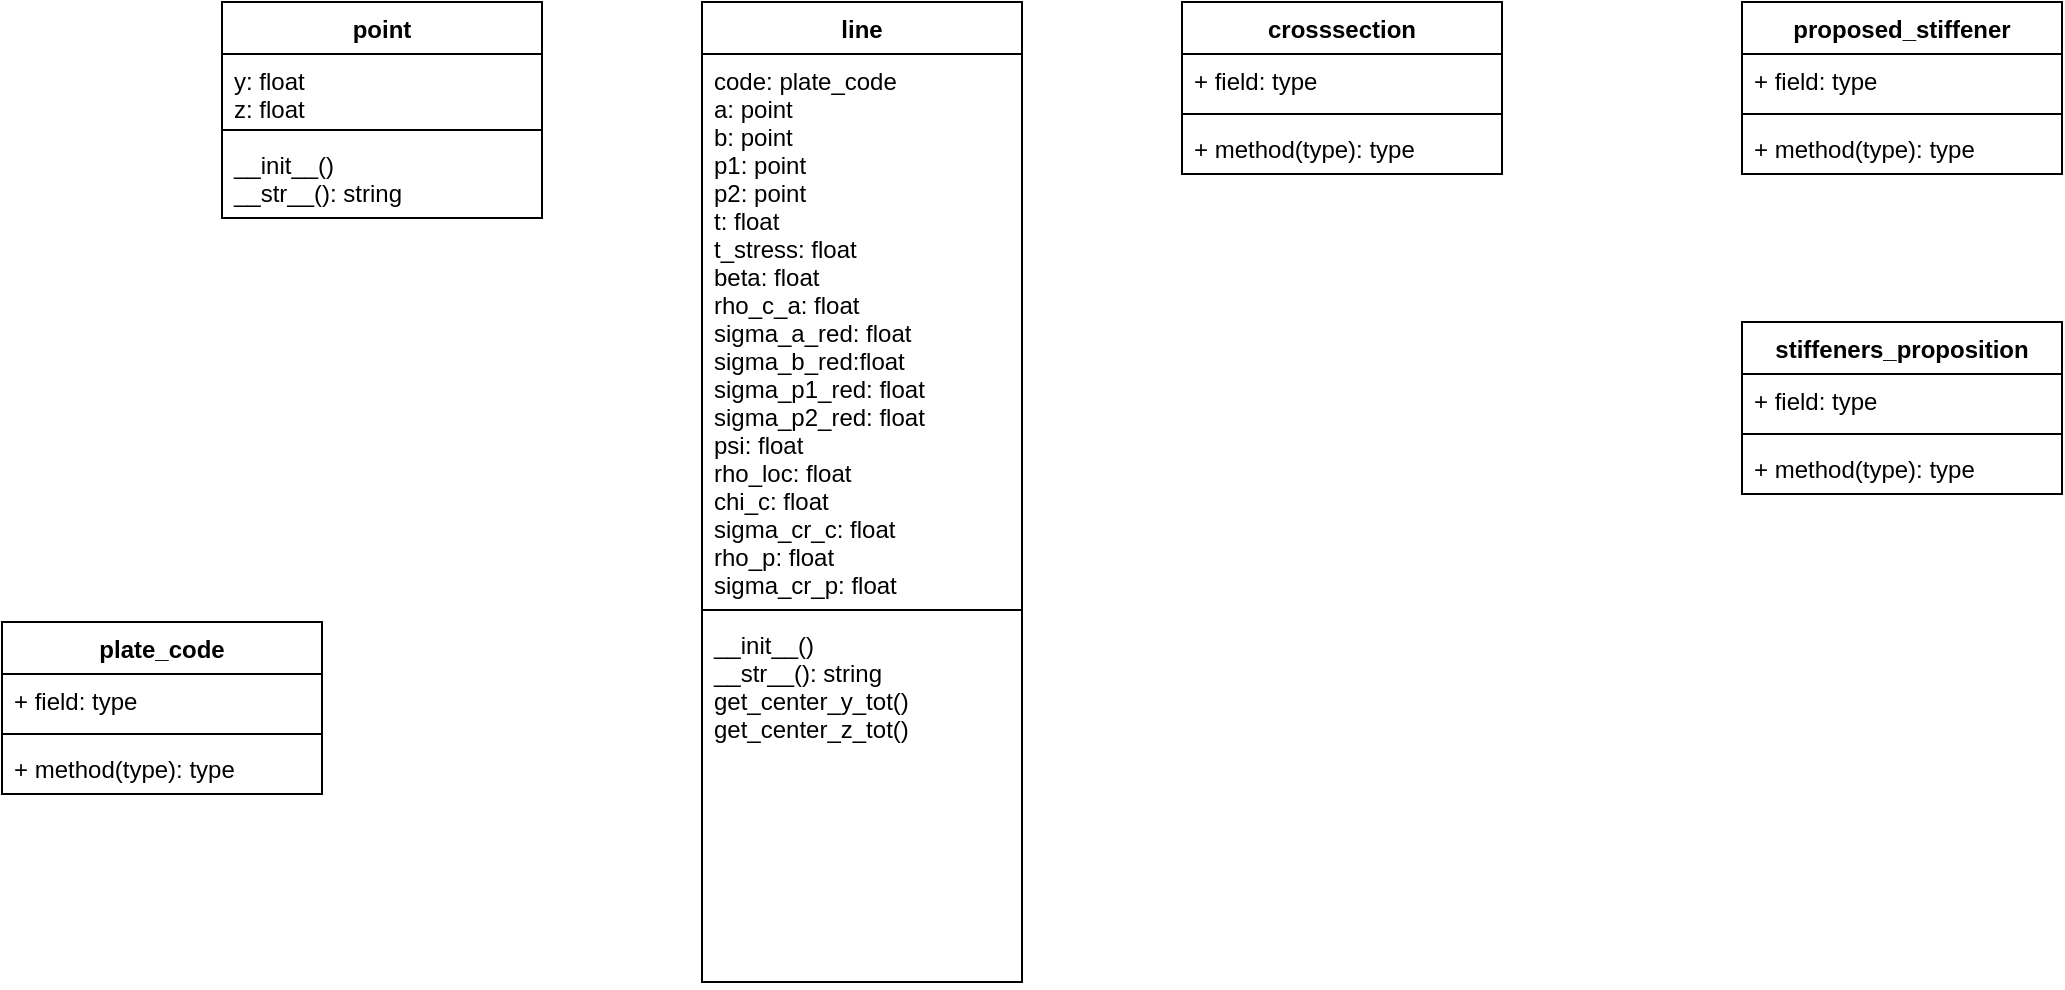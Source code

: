 <mxfile version="14.6.13" type="device"><diagram id="C5RBs43oDa-KdzZeNtuy" name="Page-1"><mxGraphModel dx="2404" dy="814" grid="1" gridSize="10" guides="1" tooltips="1" connect="1" arrows="1" fold="1" page="1" pageScale="1" pageWidth="827" pageHeight="1169" math="0" shadow="0"><root><mxCell id="WIyWlLk6GJQsqaUBKTNV-0"/><mxCell id="WIyWlLk6GJQsqaUBKTNV-1" parent="WIyWlLk6GJQsqaUBKTNV-0"/><mxCell id="nxWrUGRuJzSFwZO7PxzI-4" value="crosssection" style="swimlane;fontStyle=1;align=center;verticalAlign=top;childLayout=stackLayout;horizontal=1;startSize=26;horizontalStack=0;resizeParent=1;resizeParentMax=0;resizeLast=0;collapsible=1;marginBottom=0;" vertex="1" parent="WIyWlLk6GJQsqaUBKTNV-1"><mxGeometry x="560" y="240" width="160" height="86" as="geometry"/></mxCell><mxCell id="nxWrUGRuJzSFwZO7PxzI-5" value="+ field: type" style="text;strokeColor=none;fillColor=none;align=left;verticalAlign=top;spacingLeft=4;spacingRight=4;overflow=hidden;rotatable=0;points=[[0,0.5],[1,0.5]];portConstraint=eastwest;" vertex="1" parent="nxWrUGRuJzSFwZO7PxzI-4"><mxGeometry y="26" width="160" height="26" as="geometry"/></mxCell><mxCell id="nxWrUGRuJzSFwZO7PxzI-6" value="" style="line;strokeWidth=1;fillColor=none;align=left;verticalAlign=middle;spacingTop=-1;spacingLeft=3;spacingRight=3;rotatable=0;labelPosition=right;points=[];portConstraint=eastwest;" vertex="1" parent="nxWrUGRuJzSFwZO7PxzI-4"><mxGeometry y="52" width="160" height="8" as="geometry"/></mxCell><mxCell id="nxWrUGRuJzSFwZO7PxzI-7" value="+ method(type): type" style="text;strokeColor=none;fillColor=none;align=left;verticalAlign=top;spacingLeft=4;spacingRight=4;overflow=hidden;rotatable=0;points=[[0,0.5],[1,0.5]];portConstraint=eastwest;" vertex="1" parent="nxWrUGRuJzSFwZO7PxzI-4"><mxGeometry y="60" width="160" height="26" as="geometry"/></mxCell><mxCell id="nxWrUGRuJzSFwZO7PxzI-8" value="line" style="swimlane;fontStyle=1;align=center;verticalAlign=top;childLayout=stackLayout;horizontal=1;startSize=26;horizontalStack=0;resizeParent=1;resizeParentMax=0;resizeLast=0;collapsible=1;marginBottom=0;" vertex="1" parent="WIyWlLk6GJQsqaUBKTNV-1"><mxGeometry x="320" y="240" width="160" height="490" as="geometry"/></mxCell><mxCell id="nxWrUGRuJzSFwZO7PxzI-9" value="code: plate_code&#10;a: point&#10;b: point&#10;p1: point&#10;p2: point&#10;t: float&#10;t_stress: float&#10;beta: float&#10;rho_c_a: float&#10;sigma_a_red: float&#10;sigma_b_red:float&#10;sigma_p1_red: float&#10;sigma_p2_red: float&#10;psi: float&#10;rho_loc: float&#10;chi_c: float&#10;sigma_cr_c: float&#10;rho_p: float&#10;sigma_cr_p: float" style="text;strokeColor=none;fillColor=none;align=left;verticalAlign=top;spacingLeft=4;spacingRight=4;overflow=hidden;rotatable=0;points=[[0,0.5],[1,0.5]];portConstraint=eastwest;" vertex="1" parent="nxWrUGRuJzSFwZO7PxzI-8"><mxGeometry y="26" width="160" height="274" as="geometry"/></mxCell><mxCell id="nxWrUGRuJzSFwZO7PxzI-10" value="" style="line;strokeWidth=1;fillColor=none;align=left;verticalAlign=middle;spacingTop=-1;spacingLeft=3;spacingRight=3;rotatable=0;labelPosition=right;points=[];portConstraint=eastwest;" vertex="1" parent="nxWrUGRuJzSFwZO7PxzI-8"><mxGeometry y="300" width="160" height="8" as="geometry"/></mxCell><mxCell id="nxWrUGRuJzSFwZO7PxzI-11" value="__init__()&#10;__str__(): string&#10;get_center_y_tot()&#10;get_center_z_tot()" style="text;strokeColor=none;fillColor=none;align=left;verticalAlign=top;spacingLeft=4;spacingRight=4;overflow=hidden;rotatable=0;points=[[0,0.5],[1,0.5]];portConstraint=eastwest;" vertex="1" parent="nxWrUGRuJzSFwZO7PxzI-8"><mxGeometry y="308" width="160" height="182" as="geometry"/></mxCell><mxCell id="nxWrUGRuJzSFwZO7PxzI-12" value="point" style="swimlane;fontStyle=1;align=center;verticalAlign=top;childLayout=stackLayout;horizontal=1;startSize=26;horizontalStack=0;resizeParent=1;resizeParentMax=0;resizeLast=0;collapsible=1;marginBottom=0;" vertex="1" parent="WIyWlLk6GJQsqaUBKTNV-1"><mxGeometry x="80" y="240" width="160" height="108" as="geometry"/></mxCell><mxCell id="nxWrUGRuJzSFwZO7PxzI-13" value="y: float&#10;z: float" style="text;strokeColor=none;fillColor=none;align=left;verticalAlign=top;spacingLeft=4;spacingRight=4;overflow=hidden;rotatable=0;points=[[0,0.5],[1,0.5]];portConstraint=eastwest;" vertex="1" parent="nxWrUGRuJzSFwZO7PxzI-12"><mxGeometry y="26" width="160" height="34" as="geometry"/></mxCell><mxCell id="nxWrUGRuJzSFwZO7PxzI-14" value="" style="line;strokeWidth=1;fillColor=none;align=left;verticalAlign=middle;spacingTop=-1;spacingLeft=3;spacingRight=3;rotatable=0;labelPosition=right;points=[];portConstraint=eastwest;" vertex="1" parent="nxWrUGRuJzSFwZO7PxzI-12"><mxGeometry y="60" width="160" height="8" as="geometry"/></mxCell><mxCell id="nxWrUGRuJzSFwZO7PxzI-15" value="__init__()&#10;__str__(): string" style="text;strokeColor=none;fillColor=none;align=left;verticalAlign=top;spacingLeft=4;spacingRight=4;overflow=hidden;rotatable=0;points=[[0,0.5],[1,0.5]];portConstraint=eastwest;" vertex="1" parent="nxWrUGRuJzSFwZO7PxzI-12"><mxGeometry y="68" width="160" height="40" as="geometry"/></mxCell><mxCell id="nxWrUGRuJzSFwZO7PxzI-16" value="plate_code" style="swimlane;fontStyle=1;align=center;verticalAlign=top;childLayout=stackLayout;horizontal=1;startSize=26;horizontalStack=0;resizeParent=1;resizeParentMax=0;resizeLast=0;collapsible=1;marginBottom=0;" vertex="1" parent="WIyWlLk6GJQsqaUBKTNV-1"><mxGeometry x="-30" y="550" width="160" height="86" as="geometry"/></mxCell><mxCell id="nxWrUGRuJzSFwZO7PxzI-17" value="+ field: type" style="text;strokeColor=none;fillColor=none;align=left;verticalAlign=top;spacingLeft=4;spacingRight=4;overflow=hidden;rotatable=0;points=[[0,0.5],[1,0.5]];portConstraint=eastwest;" vertex="1" parent="nxWrUGRuJzSFwZO7PxzI-16"><mxGeometry y="26" width="160" height="26" as="geometry"/></mxCell><mxCell id="nxWrUGRuJzSFwZO7PxzI-18" value="" style="line;strokeWidth=1;fillColor=none;align=left;verticalAlign=middle;spacingTop=-1;spacingLeft=3;spacingRight=3;rotatable=0;labelPosition=right;points=[];portConstraint=eastwest;" vertex="1" parent="nxWrUGRuJzSFwZO7PxzI-16"><mxGeometry y="52" width="160" height="8" as="geometry"/></mxCell><mxCell id="nxWrUGRuJzSFwZO7PxzI-19" value="+ method(type): type" style="text;strokeColor=none;fillColor=none;align=left;verticalAlign=top;spacingLeft=4;spacingRight=4;overflow=hidden;rotatable=0;points=[[0,0.5],[1,0.5]];portConstraint=eastwest;" vertex="1" parent="nxWrUGRuJzSFwZO7PxzI-16"><mxGeometry y="60" width="160" height="26" as="geometry"/></mxCell><mxCell id="nxWrUGRuJzSFwZO7PxzI-20" value="proposed_stiffener" style="swimlane;fontStyle=1;align=center;verticalAlign=top;childLayout=stackLayout;horizontal=1;startSize=26;horizontalStack=0;resizeParent=1;resizeParentMax=0;resizeLast=0;collapsible=1;marginBottom=0;" vertex="1" parent="WIyWlLk6GJQsqaUBKTNV-1"><mxGeometry x="840" y="240" width="160" height="86" as="geometry"/></mxCell><mxCell id="nxWrUGRuJzSFwZO7PxzI-21" value="+ field: type" style="text;strokeColor=none;fillColor=none;align=left;verticalAlign=top;spacingLeft=4;spacingRight=4;overflow=hidden;rotatable=0;points=[[0,0.5],[1,0.5]];portConstraint=eastwest;" vertex="1" parent="nxWrUGRuJzSFwZO7PxzI-20"><mxGeometry y="26" width="160" height="26" as="geometry"/></mxCell><mxCell id="nxWrUGRuJzSFwZO7PxzI-22" value="" style="line;strokeWidth=1;fillColor=none;align=left;verticalAlign=middle;spacingTop=-1;spacingLeft=3;spacingRight=3;rotatable=0;labelPosition=right;points=[];portConstraint=eastwest;" vertex="1" parent="nxWrUGRuJzSFwZO7PxzI-20"><mxGeometry y="52" width="160" height="8" as="geometry"/></mxCell><mxCell id="nxWrUGRuJzSFwZO7PxzI-23" value="+ method(type): type" style="text;strokeColor=none;fillColor=none;align=left;verticalAlign=top;spacingLeft=4;spacingRight=4;overflow=hidden;rotatable=0;points=[[0,0.5],[1,0.5]];portConstraint=eastwest;" vertex="1" parent="nxWrUGRuJzSFwZO7PxzI-20"><mxGeometry y="60" width="160" height="26" as="geometry"/></mxCell><mxCell id="nxWrUGRuJzSFwZO7PxzI-24" value="stiffeners_proposition" style="swimlane;fontStyle=1;align=center;verticalAlign=top;childLayout=stackLayout;horizontal=1;startSize=26;horizontalStack=0;resizeParent=1;resizeParentMax=0;resizeLast=0;collapsible=1;marginBottom=0;" vertex="1" parent="WIyWlLk6GJQsqaUBKTNV-1"><mxGeometry x="840" y="400" width="160" height="86" as="geometry"/></mxCell><mxCell id="nxWrUGRuJzSFwZO7PxzI-25" value="+ field: type" style="text;strokeColor=none;fillColor=none;align=left;verticalAlign=top;spacingLeft=4;spacingRight=4;overflow=hidden;rotatable=0;points=[[0,0.5],[1,0.5]];portConstraint=eastwest;" vertex="1" parent="nxWrUGRuJzSFwZO7PxzI-24"><mxGeometry y="26" width="160" height="26" as="geometry"/></mxCell><mxCell id="nxWrUGRuJzSFwZO7PxzI-26" value="" style="line;strokeWidth=1;fillColor=none;align=left;verticalAlign=middle;spacingTop=-1;spacingLeft=3;spacingRight=3;rotatable=0;labelPosition=right;points=[];portConstraint=eastwest;" vertex="1" parent="nxWrUGRuJzSFwZO7PxzI-24"><mxGeometry y="52" width="160" height="8" as="geometry"/></mxCell><mxCell id="nxWrUGRuJzSFwZO7PxzI-27" value="+ method(type): type" style="text;strokeColor=none;fillColor=none;align=left;verticalAlign=top;spacingLeft=4;spacingRight=4;overflow=hidden;rotatable=0;points=[[0,0.5],[1,0.5]];portConstraint=eastwest;" vertex="1" parent="nxWrUGRuJzSFwZO7PxzI-24"><mxGeometry y="60" width="160" height="26" as="geometry"/></mxCell></root></mxGraphModel></diagram></mxfile>